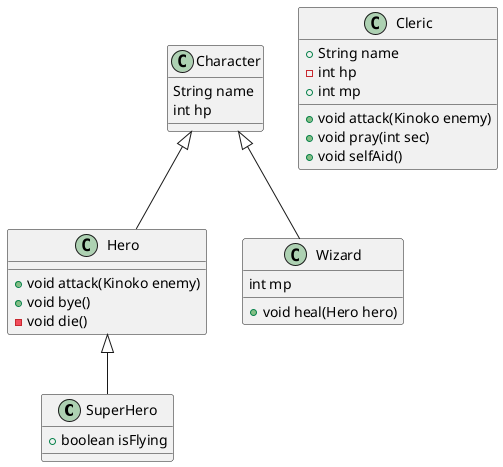 @startuml
'https://plantuml.com/class-diagram

class SuperHero extends Hero{
    + boolean isFlying
}
class Character{
    String name
    int hp
}

class Wizard extends Character{
    int mp
    + void heal(Hero hero)
}

class Hero extends Character {
    + void attack(Kinoko enemy)
    + void bye()
    - void die()
}

class Cleric{
    + String name
    - int hp
    + int mp

    + void attack(Kinoko enemy)
    + void pray(int sec)
    + void selfAid()
}

@enduml